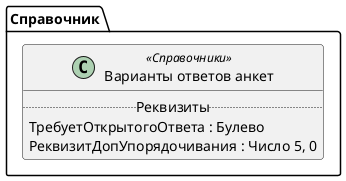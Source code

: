 ﻿@startuml ВариантыОтветовАнкет
'!include templates.wsd
'..\include templates.wsd
class Справочник.ВариантыОтветовАнкет as "Варианты ответов анкет" <<Справочники>>
{
..Реквизиты..
ТребуетОткрытогоОтвета : Булево
РеквизитДопУпорядочивания : Число 5, 0
}
@enduml
